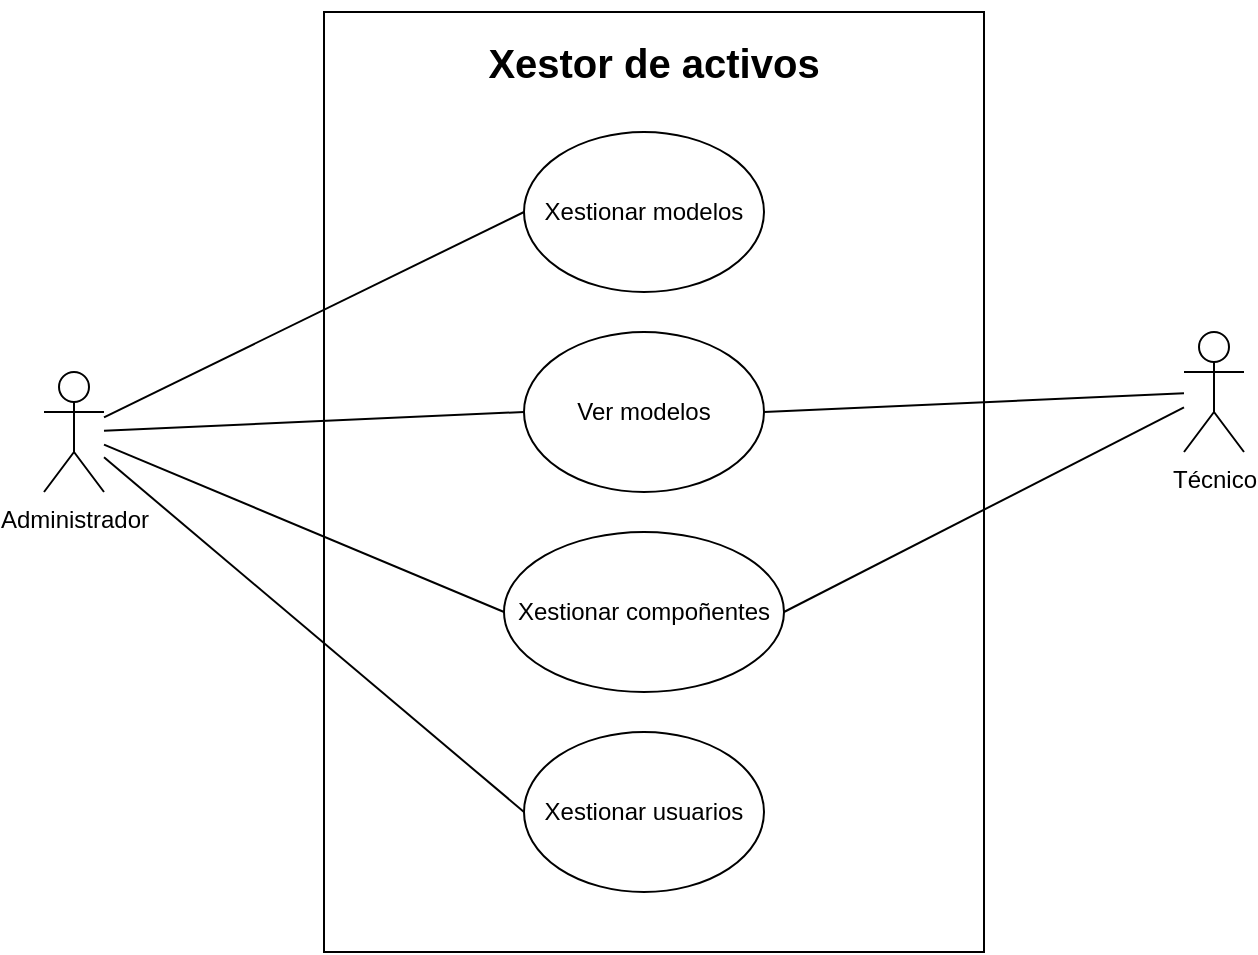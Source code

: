 <mxfile version="24.3.1" type="device">
  <diagram name="Page-1" id="J5fNa4nYFwhW5nirI1KM">
    <mxGraphModel dx="1434" dy="822" grid="1" gridSize="10" guides="1" tooltips="1" connect="1" arrows="1" fold="1" page="1" pageScale="1" pageWidth="850" pageHeight="1100" math="0" shadow="0">
      <root>
        <mxCell id="0" />
        <mxCell id="1" parent="0" />
        <mxCell id="QPh06xCpv34vSfEnKOGD-13" value="" style="rounded=0;whiteSpace=wrap;html=1;" vertex="1" parent="1">
          <mxGeometry x="300" y="70" width="330" height="470" as="geometry" />
        </mxCell>
        <mxCell id="QPh06xCpv34vSfEnKOGD-1" value="Administrador" style="shape=umlActor;verticalLabelPosition=bottom;verticalAlign=top;html=1;outlineConnect=0;" vertex="1" parent="1">
          <mxGeometry x="160" y="250" width="30" height="60" as="geometry" />
        </mxCell>
        <mxCell id="QPh06xCpv34vSfEnKOGD-2" value="Técnico" style="shape=umlActor;verticalLabelPosition=bottom;verticalAlign=top;html=1;outlineConnect=0;" vertex="1" parent="1">
          <mxGeometry x="730" y="230" width="30" height="60" as="geometry" />
        </mxCell>
        <mxCell id="QPh06xCpv34vSfEnKOGD-6" value="&lt;h1&gt;&lt;font style=&quot;font-size: 20px;&quot;&gt;Xestor de activos&lt;/font&gt;&lt;/h1&gt;" style="text;html=1;align=center;verticalAlign=middle;whiteSpace=wrap;rounded=0;" vertex="1" parent="1">
          <mxGeometry x="375" y="80" width="180" height="30" as="geometry" />
        </mxCell>
        <mxCell id="QPh06xCpv34vSfEnKOGD-7" value="Xestionar modelos" style="ellipse;whiteSpace=wrap;html=1;" vertex="1" parent="1">
          <mxGeometry x="400" y="130" width="120" height="80" as="geometry" />
        </mxCell>
        <mxCell id="QPh06xCpv34vSfEnKOGD-8" value="Ver modelos" style="ellipse;whiteSpace=wrap;html=1;" vertex="1" parent="1">
          <mxGeometry x="400" y="230" width="120" height="80" as="geometry" />
        </mxCell>
        <mxCell id="QPh06xCpv34vSfEnKOGD-9" value="Xestionar compoñentes" style="ellipse;whiteSpace=wrap;html=1;" vertex="1" parent="1">
          <mxGeometry x="390" y="330" width="140" height="80" as="geometry" />
        </mxCell>
        <mxCell id="QPh06xCpv34vSfEnKOGD-11" value="Xestionar usuarios" style="ellipse;whiteSpace=wrap;html=1;" vertex="1" parent="1">
          <mxGeometry x="400" y="430" width="120" height="80" as="geometry" />
        </mxCell>
        <mxCell id="QPh06xCpv34vSfEnKOGD-16" value="" style="endArrow=none;html=1;rounded=0;entryX=0;entryY=0.5;entryDx=0;entryDy=0;" edge="1" parent="1" source="QPh06xCpv34vSfEnKOGD-1" target="QPh06xCpv34vSfEnKOGD-7">
          <mxGeometry width="50" height="50" relative="1" as="geometry">
            <mxPoint x="400" y="450" as="sourcePoint" />
            <mxPoint x="450" y="400" as="targetPoint" />
          </mxGeometry>
        </mxCell>
        <mxCell id="QPh06xCpv34vSfEnKOGD-19" value="" style="endArrow=none;html=1;rounded=0;entryX=0;entryY=0.5;entryDx=0;entryDy=0;" edge="1" parent="1" source="QPh06xCpv34vSfEnKOGD-1" target="QPh06xCpv34vSfEnKOGD-8">
          <mxGeometry width="50" height="50" relative="1" as="geometry">
            <mxPoint x="200" y="280" as="sourcePoint" />
            <mxPoint x="450" y="400" as="targetPoint" />
          </mxGeometry>
        </mxCell>
        <mxCell id="QPh06xCpv34vSfEnKOGD-20" value="" style="endArrow=none;html=1;rounded=0;entryX=0;entryY=0.5;entryDx=0;entryDy=0;" edge="1" parent="1" source="QPh06xCpv34vSfEnKOGD-1" target="QPh06xCpv34vSfEnKOGD-9">
          <mxGeometry width="50" height="50" relative="1" as="geometry">
            <mxPoint x="400" y="450" as="sourcePoint" />
            <mxPoint x="450" y="400" as="targetPoint" />
          </mxGeometry>
        </mxCell>
        <mxCell id="QPh06xCpv34vSfEnKOGD-21" value="" style="endArrow=none;html=1;rounded=0;entryX=0;entryY=0.5;entryDx=0;entryDy=0;" edge="1" parent="1" source="QPh06xCpv34vSfEnKOGD-1" target="QPh06xCpv34vSfEnKOGD-11">
          <mxGeometry width="50" height="50" relative="1" as="geometry">
            <mxPoint x="400" y="450" as="sourcePoint" />
            <mxPoint x="450" y="400" as="targetPoint" />
          </mxGeometry>
        </mxCell>
        <mxCell id="QPh06xCpv34vSfEnKOGD-22" value="" style="endArrow=none;html=1;rounded=0;exitX=1;exitY=0.5;exitDx=0;exitDy=0;" edge="1" parent="1" source="QPh06xCpv34vSfEnKOGD-8" target="QPh06xCpv34vSfEnKOGD-2">
          <mxGeometry width="50" height="50" relative="1" as="geometry">
            <mxPoint x="640" y="370" as="sourcePoint" />
            <mxPoint x="690" y="320" as="targetPoint" />
          </mxGeometry>
        </mxCell>
        <mxCell id="QPh06xCpv34vSfEnKOGD-23" value="" style="endArrow=none;html=1;rounded=0;exitX=1;exitY=0.5;exitDx=0;exitDy=0;" edge="1" parent="1" source="QPh06xCpv34vSfEnKOGD-9" target="QPh06xCpv34vSfEnKOGD-2">
          <mxGeometry width="50" height="50" relative="1" as="geometry">
            <mxPoint x="660" y="370" as="sourcePoint" />
            <mxPoint x="710" y="320" as="targetPoint" />
          </mxGeometry>
        </mxCell>
      </root>
    </mxGraphModel>
  </diagram>
</mxfile>
